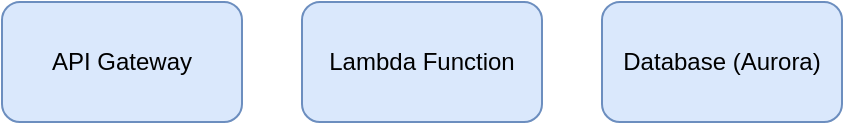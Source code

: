 <?xml version="1.0" encoding="UTF-8"?>
<mxfile>
  <diagram name="Data Flow Diagram">
    <mxGraphModel>
      <root>
        <mxCell id="0"/>
        <mxCell id="1" parent="0"/>
        <mxCell id="2" value="API Gateway" style="rounded=1;whiteSpace=wrap;html=1;fillColor=#dae8fc;strokeColor=#6c8ebf;" vertex="1" parent="1">
          <mxGeometry x="100" y="100" width="120" height="60" as="geometry"/>
        </mxCell>
        <mxCell id="3" value="Lambda Function" style="rounded=1;whiteSpace=wrap;html=1;fillColor=#dae8fc;strokeColor=#6c8ebf;" vertex="1" parent="1">
          <mxGeometry x="250" y="100" width="120" height="60" as="geometry"/>
        </mxCell>
        <mxCell id="4" value="Database (Aurora)" style="rounded=1;whiteSpace=wrap;html=1;fillColor=#dae8fc;strokeColor=#6c8ebf;" vertex="1" parent="1">
          <mxGeometry x="400" y="100" width="120" height="60" as="geometry"/>
        </mxCell>
      </root>
    </mxGraphModel>
  </diagram>
</mxfile>